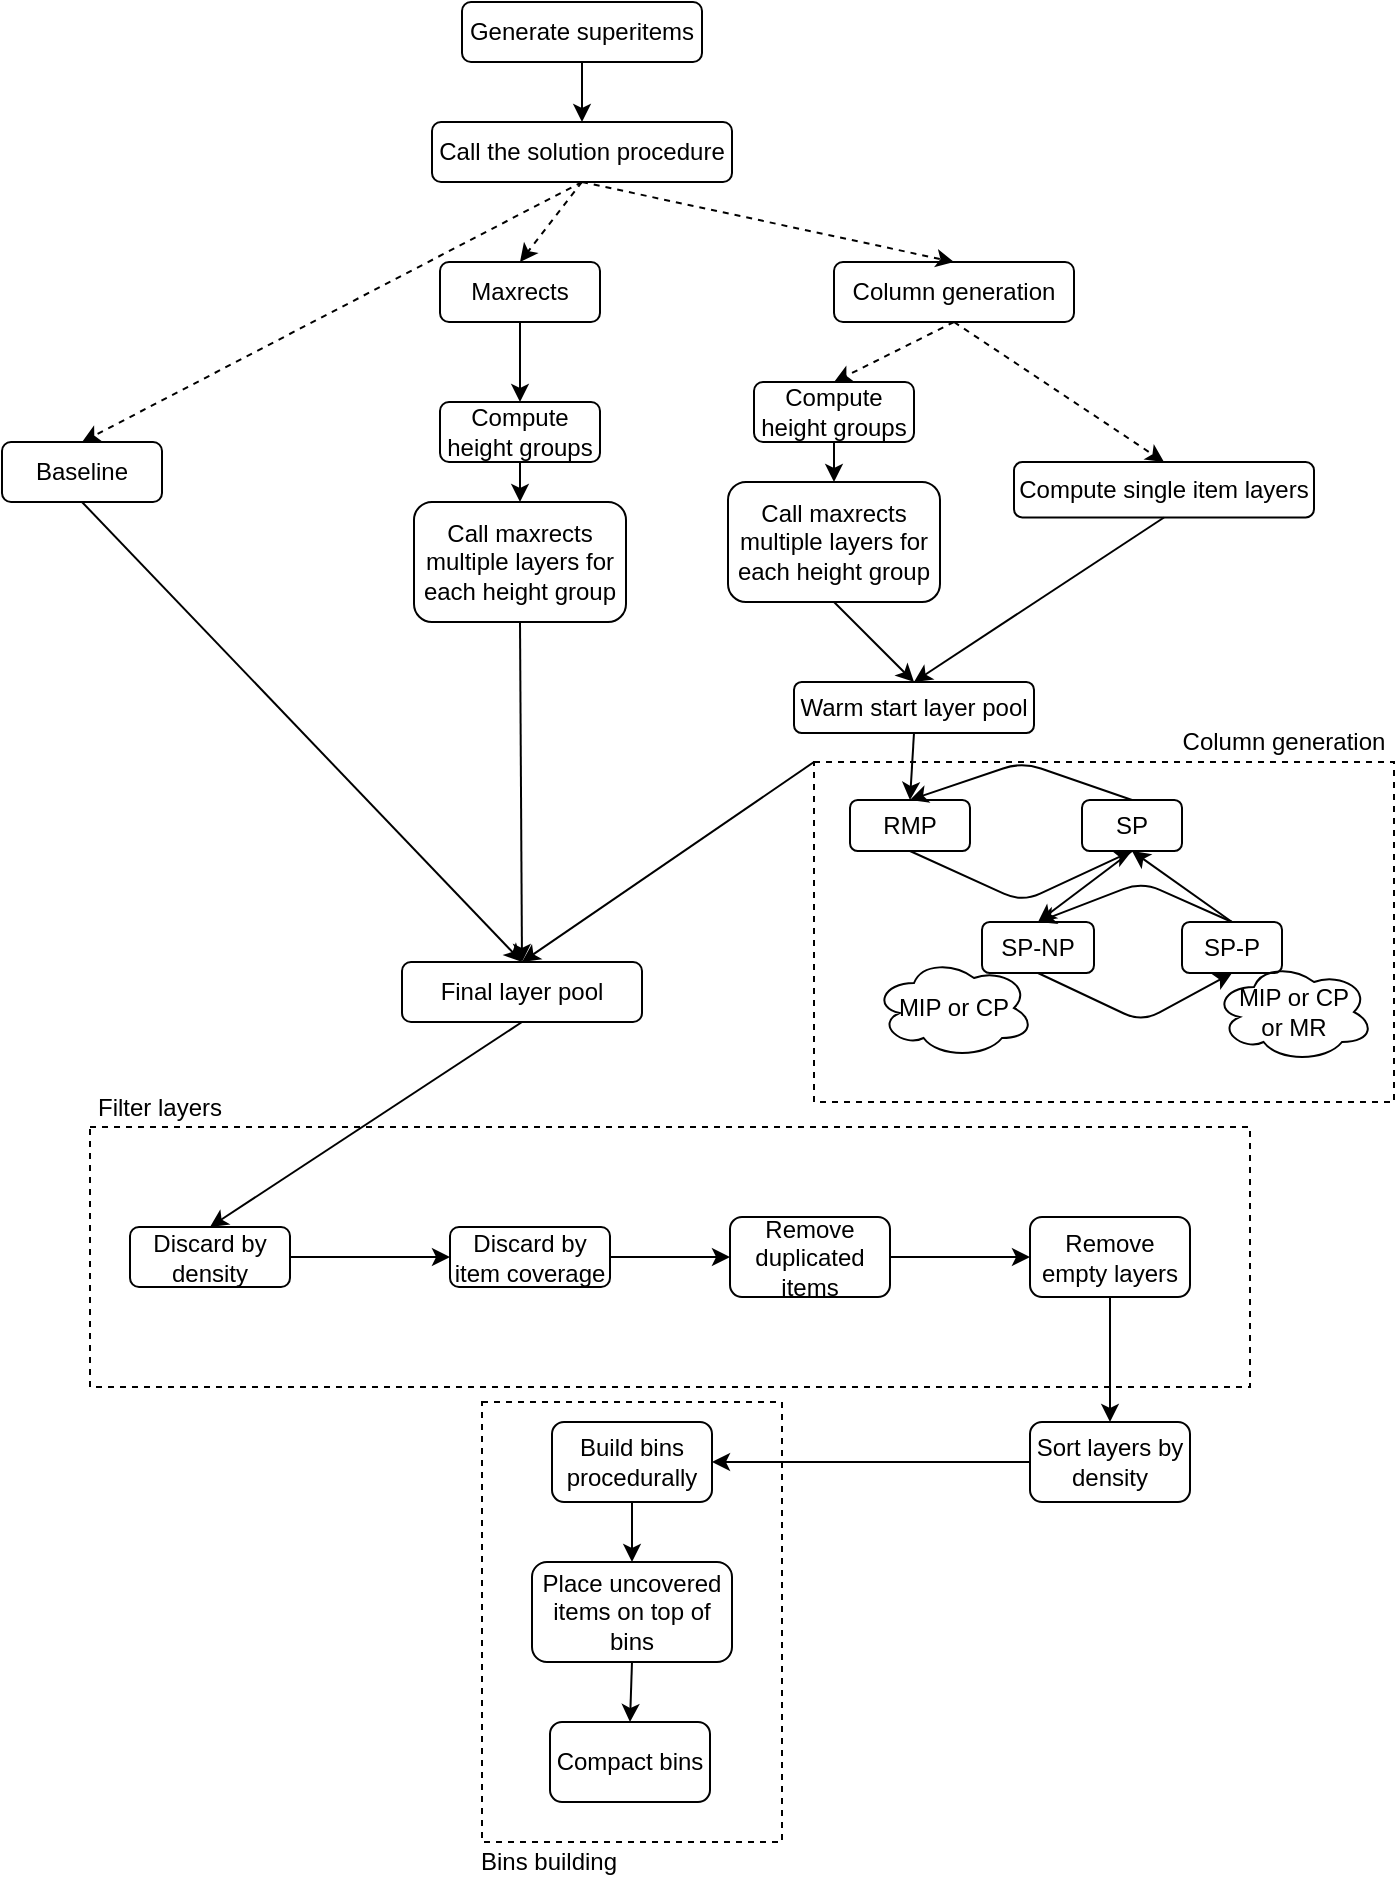 <mxfile version="13.1.3" type="device"><diagram id="C5RBs43oDa-KdzZeNtuy" name="Page-1"><mxGraphModel dx="1406" dy="727" grid="1" gridSize="10" guides="1" tooltips="1" connect="1" arrows="1" fold="1" page="1" pageScale="1" pageWidth="827" pageHeight="1169" math="0" shadow="0"><root><mxCell id="WIyWlLk6GJQsqaUBKTNV-0"/><mxCell id="WIyWlLk6GJQsqaUBKTNV-1" parent="WIyWlLk6GJQsqaUBKTNV-0"/><mxCell id="PRLwDe3-ncDmGMPci73F-35" value="" style="endArrow=classic;html=1;exitX=0.5;exitY=1;exitDx=0;exitDy=0;entryX=0.5;entryY=0;entryDx=0;entryDy=0;" edge="1" parent="WIyWlLk6GJQsqaUBKTNV-1" source="PRLwDe3-ncDmGMPci73F-34" target="PRLwDe3-ncDmGMPci73F-9"><mxGeometry width="50" height="50" relative="1" as="geometry"><mxPoint x="540" y="640" as="sourcePoint"/><mxPoint x="590" y="590" as="targetPoint"/></mxGeometry></mxCell><mxCell id="PRLwDe3-ncDmGMPci73F-24" value="" style="group" vertex="1" connectable="0" parent="WIyWlLk6GJQsqaUBKTNV-1"><mxGeometry x="124" y="730" width="580" height="142.5" as="geometry"/></mxCell><mxCell id="PRLwDe3-ncDmGMPci73F-25" value="" style="group" vertex="1" connectable="0" parent="PRLwDe3-ncDmGMPci73F-24"><mxGeometry y="-7.5" width="580" height="150" as="geometry"/></mxCell><mxCell id="PRLwDe3-ncDmGMPci73F-22" value="" style="whiteSpace=wrap;html=1;shadow=0;dashed=1;fillColor=none;" vertex="1" parent="PRLwDe3-ncDmGMPci73F-25"><mxGeometry y="20" width="580" height="130" as="geometry"/></mxCell><mxCell id="PRLwDe3-ncDmGMPci73F-23" value="Filter layers" style="text;html=1;strokeColor=none;fillColor=none;align=center;verticalAlign=middle;whiteSpace=wrap;rounded=0;shadow=0;dashed=1;" vertex="1" parent="PRLwDe3-ncDmGMPci73F-25"><mxGeometry width="70" height="20" as="geometry"/></mxCell><mxCell id="PRLwDe3-ncDmGMPci73F-12" value="Remove empty layers" style="rounded=1;whiteSpace=wrap;html=1;shadow=0;" vertex="1" parent="PRLwDe3-ncDmGMPci73F-25"><mxGeometry x="470" y="65" width="80" height="40" as="geometry"/></mxCell><mxCell id="PRLwDe3-ncDmGMPci73F-11" value="Remove duplicated items" style="rounded=1;whiteSpace=wrap;html=1;shadow=0;" vertex="1" parent="PRLwDe3-ncDmGMPci73F-25"><mxGeometry x="320" y="65" width="80" height="40" as="geometry"/></mxCell><mxCell id="PRLwDe3-ncDmGMPci73F-10" value="Discard by item coverage" style="rounded=1;whiteSpace=wrap;html=1;shadow=0;" vertex="1" parent="PRLwDe3-ncDmGMPci73F-25"><mxGeometry x="180" y="70" width="80" height="30" as="geometry"/></mxCell><mxCell id="PRLwDe3-ncDmGMPci73F-9" value="Discard by density" style="rounded=1;whiteSpace=wrap;html=1;shadow=0;" vertex="1" parent="PRLwDe3-ncDmGMPci73F-25"><mxGeometry x="20" y="70" width="80" height="30" as="geometry"/></mxCell><mxCell id="PRLwDe3-ncDmGMPci73F-26" value="" style="endArrow=classic;html=1;exitX=1;exitY=0.5;exitDx=0;exitDy=0;entryX=0;entryY=0.5;entryDx=0;entryDy=0;" edge="1" parent="PRLwDe3-ncDmGMPci73F-25" source="PRLwDe3-ncDmGMPci73F-9" target="PRLwDe3-ncDmGMPci73F-10"><mxGeometry width="50" height="50" relative="1" as="geometry"><mxPoint x="330" y="137.5" as="sourcePoint"/><mxPoint x="10" y="187.5" as="targetPoint"/></mxGeometry></mxCell><mxCell id="PRLwDe3-ncDmGMPci73F-27" value="" style="endArrow=classic;html=1;exitX=1;exitY=0.5;exitDx=0;exitDy=0;" edge="1" parent="PRLwDe3-ncDmGMPci73F-25" source="PRLwDe3-ncDmGMPci73F-10" target="PRLwDe3-ncDmGMPci73F-11"><mxGeometry width="50" height="50" relative="1" as="geometry"><mxPoint x="110" y="95" as="sourcePoint"/><mxPoint x="180" y="95" as="targetPoint"/></mxGeometry></mxCell><mxCell id="PRLwDe3-ncDmGMPci73F-28" value="" style="endArrow=classic;html=1;exitX=1;exitY=0.5;exitDx=0;exitDy=0;entryX=0;entryY=0.5;entryDx=0;entryDy=0;" edge="1" parent="PRLwDe3-ncDmGMPci73F-25" source="PRLwDe3-ncDmGMPci73F-11" target="PRLwDe3-ncDmGMPci73F-12"><mxGeometry width="50" height="50" relative="1" as="geometry"><mxPoint x="120" y="105" as="sourcePoint"/><mxPoint x="190" y="105" as="targetPoint"/></mxGeometry></mxCell><mxCell id="PRLwDe3-ncDmGMPci73F-0" value="Generate superitems" style="rounded=1;whiteSpace=wrap;html=1;" vertex="1" parent="WIyWlLk6GJQsqaUBKTNV-1"><mxGeometry x="310" y="180" width="120" height="30" as="geometry"/></mxCell><mxCell id="PRLwDe3-ncDmGMPci73F-2" value="Call the solution procedure" style="rounded=1;whiteSpace=wrap;html=1;" vertex="1" parent="WIyWlLk6GJQsqaUBKTNV-1"><mxGeometry x="295" y="240" width="150" height="30" as="geometry"/></mxCell><mxCell id="PRLwDe3-ncDmGMPci73F-3" value="Baseline" style="rounded=1;whiteSpace=wrap;html=1;" vertex="1" parent="WIyWlLk6GJQsqaUBKTNV-1"><mxGeometry x="80" y="400" width="80" height="30" as="geometry"/></mxCell><mxCell id="PRLwDe3-ncDmGMPci73F-4" value="Maxrects" style="rounded=1;whiteSpace=wrap;html=1;" vertex="1" parent="WIyWlLk6GJQsqaUBKTNV-1"><mxGeometry x="299" y="310" width="80" height="30" as="geometry"/></mxCell><mxCell id="PRLwDe3-ncDmGMPci73F-5" value="Column generation" style="rounded=1;whiteSpace=wrap;html=1;" vertex="1" parent="WIyWlLk6GJQsqaUBKTNV-1"><mxGeometry x="496" y="310" width="120" height="30" as="geometry"/></mxCell><mxCell id="PRLwDe3-ncDmGMPci73F-13" value="Sort layers by density" style="rounded=1;whiteSpace=wrap;html=1;" vertex="1" parent="WIyWlLk6GJQsqaUBKTNV-1"><mxGeometry x="594" y="890" width="80" height="40" as="geometry"/></mxCell><mxCell id="PRLwDe3-ncDmGMPci73F-18" value="" style="endArrow=classic;html=1;exitX=0.5;exitY=1;exitDx=0;exitDy=0;entryX=0.5;entryY=0;entryDx=0;entryDy=0;" edge="1" parent="WIyWlLk6GJQsqaUBKTNV-1" source="PRLwDe3-ncDmGMPci73F-0" target="PRLwDe3-ncDmGMPci73F-2"><mxGeometry width="50" height="50" relative="1" as="geometry"><mxPoint x="380" y="480" as="sourcePoint"/><mxPoint x="430" y="430" as="targetPoint"/></mxGeometry></mxCell><mxCell id="PRLwDe3-ncDmGMPci73F-19" value="" style="endArrow=classic;html=1;exitX=0.5;exitY=1;exitDx=0;exitDy=0;entryX=0.5;entryY=0;entryDx=0;entryDy=0;strokeColor=#000000;dashed=1;" edge="1" parent="WIyWlLk6GJQsqaUBKTNV-1" source="PRLwDe3-ncDmGMPci73F-2" target="PRLwDe3-ncDmGMPci73F-3"><mxGeometry width="50" height="50" relative="1" as="geometry"><mxPoint x="326" y="270" as="sourcePoint"/><mxPoint x="336" y="250" as="targetPoint"/></mxGeometry></mxCell><mxCell id="PRLwDe3-ncDmGMPci73F-20" value="" style="endArrow=classic;html=1;exitX=0.5;exitY=1;exitDx=0;exitDy=0;entryX=0.5;entryY=0;entryDx=0;entryDy=0;dashed=1;" edge="1" parent="WIyWlLk6GJQsqaUBKTNV-1" source="PRLwDe3-ncDmGMPci73F-2" target="PRLwDe3-ncDmGMPci73F-4"><mxGeometry width="50" height="50" relative="1" as="geometry"><mxPoint x="326" y="270" as="sourcePoint"/><mxPoint x="216" y="320" as="targetPoint"/></mxGeometry></mxCell><mxCell id="PRLwDe3-ncDmGMPci73F-21" value="" style="endArrow=classic;html=1;exitX=0.5;exitY=1;exitDx=0;exitDy=0;entryX=0.5;entryY=0;entryDx=0;entryDy=0;dashed=1;" edge="1" parent="WIyWlLk6GJQsqaUBKTNV-1" source="PRLwDe3-ncDmGMPci73F-2" target="PRLwDe3-ncDmGMPci73F-5"><mxGeometry width="50" height="50" relative="1" as="geometry"><mxPoint x="326" y="270" as="sourcePoint"/><mxPoint x="226" y="330" as="targetPoint"/></mxGeometry></mxCell><mxCell id="PRLwDe3-ncDmGMPci73F-29" value="" style="endArrow=classic;html=1;exitX=0.5;exitY=1;exitDx=0;exitDy=0;entryX=0.5;entryY=0;entryDx=0;entryDy=0;" edge="1" parent="WIyWlLk6GJQsqaUBKTNV-1" source="PRLwDe3-ncDmGMPci73F-12" target="PRLwDe3-ncDmGMPci73F-13"><mxGeometry width="50" height="50" relative="1" as="geometry"><mxPoint x="524" y="827.5" as="sourcePoint"/><mxPoint x="574" y="777.5" as="targetPoint"/></mxGeometry></mxCell><mxCell id="PRLwDe3-ncDmGMPci73F-30" value="" style="endArrow=classic;html=1;exitX=0;exitY=0.5;exitDx=0;exitDy=0;entryX=1;entryY=0.5;entryDx=0;entryDy=0;" edge="1" parent="WIyWlLk6GJQsqaUBKTNV-1" source="PRLwDe3-ncDmGMPci73F-13" target="PRLwDe3-ncDmGMPci73F-15"><mxGeometry width="50" height="50" relative="1" as="geometry"><mxPoint x="524" y="827.5" as="sourcePoint"/><mxPoint x="574" y="777.5" as="targetPoint"/></mxGeometry></mxCell><mxCell id="PRLwDe3-ncDmGMPci73F-34" value="Final layer pool" style="rounded=1;whiteSpace=wrap;html=1;" vertex="1" parent="WIyWlLk6GJQsqaUBKTNV-1"><mxGeometry x="280" y="660" width="120" height="30" as="geometry"/></mxCell><mxCell id="PRLwDe3-ncDmGMPci73F-37" value="Compute height groups" style="rounded=1;whiteSpace=wrap;html=1;" vertex="1" parent="WIyWlLk6GJQsqaUBKTNV-1"><mxGeometry x="299" y="380" width="80" height="30" as="geometry"/></mxCell><mxCell id="PRLwDe3-ncDmGMPci73F-38" value="Call maxrects multiple layers for each height group" style="rounded=1;whiteSpace=wrap;html=1;" vertex="1" parent="WIyWlLk6GJQsqaUBKTNV-1"><mxGeometry x="286" y="430" width="106" height="60" as="geometry"/></mxCell><mxCell id="PRLwDe3-ncDmGMPci73F-41" value="Compute height groups" style="rounded=1;whiteSpace=wrap;html=1;" vertex="1" parent="WIyWlLk6GJQsqaUBKTNV-1"><mxGeometry x="456" y="370" width="80" height="30" as="geometry"/></mxCell><mxCell id="PRLwDe3-ncDmGMPci73F-42" value="Call maxrects multiple layers for each height group" style="rounded=1;whiteSpace=wrap;html=1;" vertex="1" parent="WIyWlLk6GJQsqaUBKTNV-1"><mxGeometry x="443" y="420" width="106" height="60" as="geometry"/></mxCell><mxCell id="PRLwDe3-ncDmGMPci73F-43" value="Warm start layer pool" style="rounded=1;whiteSpace=wrap;html=1;" vertex="1" parent="WIyWlLk6GJQsqaUBKTNV-1"><mxGeometry x="476" y="520" width="120" height="25.5" as="geometry"/></mxCell><mxCell id="PRLwDe3-ncDmGMPci73F-44" value="Compute single item layers" style="rounded=1;whiteSpace=wrap;html=1;" vertex="1" parent="WIyWlLk6GJQsqaUBKTNV-1"><mxGeometry x="586" y="410" width="150" height="27.75" as="geometry"/></mxCell><mxCell id="PRLwDe3-ncDmGMPci73F-50" value="" style="endArrow=classic;html=1;exitX=0.5;exitY=1;exitDx=0;exitDy=0;entryX=0.5;entryY=0;entryDx=0;entryDy=0;" edge="1" parent="WIyWlLk6GJQsqaUBKTNV-1" source="PRLwDe3-ncDmGMPci73F-4" target="PRLwDe3-ncDmGMPci73F-37"><mxGeometry width="50" height="50" relative="1" as="geometry"><mxPoint x="496" y="580" as="sourcePoint"/><mxPoint x="546" y="530" as="targetPoint"/></mxGeometry></mxCell><mxCell id="PRLwDe3-ncDmGMPci73F-51" value="" style="endArrow=classic;html=1;exitX=0.5;exitY=1;exitDx=0;exitDy=0;entryX=0.5;entryY=0;entryDx=0;entryDy=0;" edge="1" parent="WIyWlLk6GJQsqaUBKTNV-1" source="PRLwDe3-ncDmGMPci73F-37" target="PRLwDe3-ncDmGMPci73F-38"><mxGeometry width="50" height="50" relative="1" as="geometry"><mxPoint x="336" y="350" as="sourcePoint"/><mxPoint x="336" y="382.25" as="targetPoint"/></mxGeometry></mxCell><mxCell id="PRLwDe3-ncDmGMPci73F-52" value="" style="endArrow=classic;html=1;exitX=0.5;exitY=1;exitDx=0;exitDy=0;entryX=0.5;entryY=0;entryDx=0;entryDy=0;" edge="1" parent="WIyWlLk6GJQsqaUBKTNV-1" source="PRLwDe3-ncDmGMPci73F-38" target="PRLwDe3-ncDmGMPci73F-34"><mxGeometry width="50" height="50" relative="1" as="geometry"><mxPoint x="496" y="520" as="sourcePoint"/><mxPoint x="546" y="470" as="targetPoint"/></mxGeometry></mxCell><mxCell id="PRLwDe3-ncDmGMPci73F-53" value="" style="endArrow=classic;html=1;exitX=0.5;exitY=1;exitDx=0;exitDy=0;entryX=0.5;entryY=0;entryDx=0;entryDy=0;dashed=1;" edge="1" parent="WIyWlLk6GJQsqaUBKTNV-1" source="PRLwDe3-ncDmGMPci73F-5" target="PRLwDe3-ncDmGMPci73F-41"><mxGeometry width="50" height="50" relative="1" as="geometry"><mxPoint x="496" y="520" as="sourcePoint"/><mxPoint x="546" y="470" as="targetPoint"/></mxGeometry></mxCell><mxCell id="PRLwDe3-ncDmGMPci73F-54" value="" style="endArrow=classic;html=1;exitX=0.5;exitY=1;exitDx=0;exitDy=0;entryX=0.5;entryY=0;entryDx=0;entryDy=0;dashed=1;" edge="1" parent="WIyWlLk6GJQsqaUBKTNV-1" source="PRLwDe3-ncDmGMPci73F-5" target="PRLwDe3-ncDmGMPci73F-44"><mxGeometry width="50" height="50" relative="1" as="geometry"><mxPoint x="566" y="350" as="sourcePoint"/><mxPoint x="506" y="380" as="targetPoint"/></mxGeometry></mxCell><mxCell id="PRLwDe3-ncDmGMPci73F-55" value="" style="endArrow=classic;html=1;exitX=0.5;exitY=1;exitDx=0;exitDy=0;entryX=0.5;entryY=0;entryDx=0;entryDy=0;" edge="1" parent="WIyWlLk6GJQsqaUBKTNV-1" source="PRLwDe3-ncDmGMPci73F-41" target="PRLwDe3-ncDmGMPci73F-42"><mxGeometry width="50" height="50" relative="1" as="geometry"><mxPoint x="496" y="520" as="sourcePoint"/><mxPoint x="546" y="470" as="targetPoint"/></mxGeometry></mxCell><mxCell id="PRLwDe3-ncDmGMPci73F-56" value="" style="endArrow=classic;html=1;exitX=0.5;exitY=1;exitDx=0;exitDy=0;entryX=0.5;entryY=0;entryDx=0;entryDy=0;" edge="1" parent="WIyWlLk6GJQsqaUBKTNV-1" source="PRLwDe3-ncDmGMPci73F-44" target="PRLwDe3-ncDmGMPci73F-43"><mxGeometry width="50" height="50" relative="1" as="geometry"><mxPoint x="496" y="520" as="sourcePoint"/><mxPoint x="546" y="470" as="targetPoint"/></mxGeometry></mxCell><mxCell id="PRLwDe3-ncDmGMPci73F-68" value="" style="endArrow=classic;html=1;strokeColor=#000000;exitX=0.5;exitY=1;exitDx=0;exitDy=0;entryX=0.5;entryY=0;entryDx=0;entryDy=0;" edge="1" parent="WIyWlLk6GJQsqaUBKTNV-1" source="PRLwDe3-ncDmGMPci73F-42" target="PRLwDe3-ncDmGMPci73F-43"><mxGeometry width="50" height="50" relative="1" as="geometry"><mxPoint x="486" y="670" as="sourcePoint"/><mxPoint x="536" y="620" as="targetPoint"/></mxGeometry></mxCell><mxCell id="PRLwDe3-ncDmGMPci73F-81" value="Column generation" style="text;html=1;strokeColor=none;fillColor=none;align=center;verticalAlign=middle;whiteSpace=wrap;rounded=0;shadow=0;dashed=1;" vertex="1" parent="WIyWlLk6GJQsqaUBKTNV-1"><mxGeometry x="666" y="540" width="110" height="20" as="geometry"/></mxCell><mxCell id="PRLwDe3-ncDmGMPci73F-82" value="" style="group" vertex="1" connectable="0" parent="WIyWlLk6GJQsqaUBKTNV-1"><mxGeometry x="486" y="560" width="290" height="170" as="geometry"/></mxCell><mxCell id="PRLwDe3-ncDmGMPci73F-80" value="" style="rounded=0;whiteSpace=wrap;html=1;shadow=0;fillColor=none;dashed=1;" vertex="1" parent="PRLwDe3-ncDmGMPci73F-82"><mxGeometry width="290" height="170" as="geometry"/></mxCell><mxCell id="PRLwDe3-ncDmGMPci73F-46" value="RMP" style="rounded=1;whiteSpace=wrap;html=1;" vertex="1" parent="PRLwDe3-ncDmGMPci73F-82"><mxGeometry x="18" y="19" width="60" height="25.5" as="geometry"/></mxCell><mxCell id="PRLwDe3-ncDmGMPci73F-47" value="SP" style="rounded=1;whiteSpace=wrap;html=1;" vertex="1" parent="PRLwDe3-ncDmGMPci73F-82"><mxGeometry x="134" y="19" width="50" height="25.5" as="geometry"/></mxCell><mxCell id="PRLwDe3-ncDmGMPci73F-48" value="SP-NP" style="rounded=1;whiteSpace=wrap;html=1;" vertex="1" parent="PRLwDe3-ncDmGMPci73F-82"><mxGeometry x="84" y="80" width="56" height="25.5" as="geometry"/></mxCell><mxCell id="PRLwDe3-ncDmGMPci73F-49" value="SP-P" style="rounded=1;whiteSpace=wrap;html=1;" vertex="1" parent="PRLwDe3-ncDmGMPci73F-82"><mxGeometry x="184" y="80" width="50" height="25.5" as="geometry"/></mxCell><mxCell id="PRLwDe3-ncDmGMPci73F-57" value="" style="endArrow=classic;html=1;exitX=0.5;exitY=1;exitDx=0;exitDy=0;entryX=0.5;entryY=0;entryDx=0;entryDy=0;" edge="1" parent="PRLwDe3-ncDmGMPci73F-82" source="PRLwDe3-ncDmGMPci73F-43" target="PRLwDe3-ncDmGMPci73F-46"><mxGeometry width="50" height="50" relative="1" as="geometry"><mxPoint x="-36" y="-20" as="sourcePoint"/><mxPoint x="14" y="-70" as="targetPoint"/></mxGeometry></mxCell><mxCell id="PRLwDe3-ncDmGMPci73F-58" value="" style="endArrow=classic;html=1;strokeColor=#000000;exitX=0.5;exitY=0;exitDx=0;exitDy=0;entryX=0.5;entryY=0;entryDx=0;entryDy=0;" edge="1" parent="PRLwDe3-ncDmGMPci73F-82" source="PRLwDe3-ncDmGMPci73F-49" target="PRLwDe3-ncDmGMPci73F-48"><mxGeometry width="50" height="50" relative="1" as="geometry"><mxPoint x="-46" y="150" as="sourcePoint"/><mxPoint x="4" y="100" as="targetPoint"/><Array as="points"><mxPoint x="164" y="60"/></Array></mxGeometry></mxCell><mxCell id="PRLwDe3-ncDmGMPci73F-59" value="" style="endArrow=classic;html=1;strokeColor=#000000;exitX=0.5;exitY=1;exitDx=0;exitDy=0;entryX=0.5;entryY=1;entryDx=0;entryDy=0;" edge="1" parent="PRLwDe3-ncDmGMPci73F-82" source="PRLwDe3-ncDmGMPci73F-48" target="PRLwDe3-ncDmGMPci73F-49"><mxGeometry width="50" height="50" relative="1" as="geometry"><mxPoint x="219" y="90" as="sourcePoint"/><mxPoint x="122" y="90" as="targetPoint"/><Array as="points"><mxPoint x="164" y="130"/></Array></mxGeometry></mxCell><mxCell id="PRLwDe3-ncDmGMPci73F-60" value="" style="endArrow=classic;html=1;strokeColor=#000000;exitX=0.5;exitY=1;exitDx=0;exitDy=0;entryX=0.5;entryY=0;entryDx=0;entryDy=0;" edge="1" parent="PRLwDe3-ncDmGMPci73F-82" source="PRLwDe3-ncDmGMPci73F-47" target="PRLwDe3-ncDmGMPci73F-48"><mxGeometry width="50" height="50" relative="1" as="geometry"><mxPoint x="-46" y="150" as="sourcePoint"/><mxPoint x="4" y="100" as="targetPoint"/></mxGeometry></mxCell><mxCell id="PRLwDe3-ncDmGMPci73F-61" value="" style="endArrow=classic;html=1;strokeColor=#000000;exitX=0.5;exitY=0;exitDx=0;exitDy=0;entryX=0.5;entryY=1;entryDx=0;entryDy=0;" edge="1" parent="PRLwDe3-ncDmGMPci73F-82" source="PRLwDe3-ncDmGMPci73F-49" target="PRLwDe3-ncDmGMPci73F-47"><mxGeometry width="50" height="50" relative="1" as="geometry"><mxPoint x="169" y="54.5" as="sourcePoint"/><mxPoint x="122" y="90" as="targetPoint"/></mxGeometry></mxCell><mxCell id="PRLwDe3-ncDmGMPci73F-62" value="" style="endArrow=classic;html=1;strokeColor=#000000;exitX=0.5;exitY=0;exitDx=0;exitDy=0;entryX=0.5;entryY=0;entryDx=0;entryDy=0;" edge="1" parent="PRLwDe3-ncDmGMPci73F-82" source="PRLwDe3-ncDmGMPci73F-47" target="PRLwDe3-ncDmGMPci73F-46"><mxGeometry width="50" height="50" relative="1" as="geometry"><mxPoint x="-46" y="150" as="sourcePoint"/><mxPoint x="4" y="100" as="targetPoint"/><Array as="points"><mxPoint x="104"/></Array></mxGeometry></mxCell><mxCell id="PRLwDe3-ncDmGMPci73F-63" value="" style="endArrow=classic;html=1;strokeColor=#000000;exitX=0.5;exitY=1;exitDx=0;exitDy=0;entryX=0.5;entryY=1;entryDx=0;entryDy=0;" edge="1" parent="PRLwDe3-ncDmGMPci73F-82" source="PRLwDe3-ncDmGMPci73F-46" target="PRLwDe3-ncDmGMPci73F-47"><mxGeometry width="50" height="50" relative="1" as="geometry"><mxPoint x="169" y="29" as="sourcePoint"/><mxPoint x="58" y="29" as="targetPoint"/><Array as="points"><mxPoint x="104" y="70"/></Array></mxGeometry></mxCell><mxCell id="PRLwDe3-ncDmGMPci73F-66" value="MIP or CP" style="ellipse;shape=cloud;whiteSpace=wrap;html=1;shadow=0;fillColor=none;" vertex="1" parent="PRLwDe3-ncDmGMPci73F-82"><mxGeometry x="30" y="98" width="80" height="50" as="geometry"/></mxCell><mxCell id="PRLwDe3-ncDmGMPci73F-67" value="MIP or CP&lt;br&gt;or MR" style="ellipse;shape=cloud;whiteSpace=wrap;html=1;shadow=0;fillColor=none;" vertex="1" parent="PRLwDe3-ncDmGMPci73F-82"><mxGeometry x="200" y="100" width="80" height="50" as="geometry"/></mxCell><mxCell id="PRLwDe3-ncDmGMPci73F-83" value="" style="endArrow=classic;html=1;strokeColor=#000000;exitX=0;exitY=0;exitDx=0;exitDy=0;entryX=0.5;entryY=0;entryDx=0;entryDy=0;" edge="1" parent="WIyWlLk6GJQsqaUBKTNV-1" source="PRLwDe3-ncDmGMPci73F-80" target="PRLwDe3-ncDmGMPci73F-34"><mxGeometry width="50" height="50" relative="1" as="geometry"><mxPoint x="486" y="620" as="sourcePoint"/><mxPoint x="536" y="570" as="targetPoint"/></mxGeometry></mxCell><mxCell id="PRLwDe3-ncDmGMPci73F-84" value="" style="endArrow=classic;html=1;strokeColor=#000000;exitX=0.5;exitY=1;exitDx=0;exitDy=0;entryX=0.5;entryY=0;entryDx=0;entryDy=0;" edge="1" parent="WIyWlLk6GJQsqaUBKTNV-1" source="PRLwDe3-ncDmGMPci73F-3" target="PRLwDe3-ncDmGMPci73F-34"><mxGeometry width="50" height="50" relative="1" as="geometry"><mxPoint x="486" y="610" as="sourcePoint"/><mxPoint x="536" y="560" as="targetPoint"/></mxGeometry></mxCell><mxCell id="PRLwDe3-ncDmGMPci73F-87" value="" style="group" vertex="1" connectable="0" parent="WIyWlLk6GJQsqaUBKTNV-1"><mxGeometry x="317" y="880" width="153" height="240" as="geometry"/></mxCell><mxCell id="PRLwDe3-ncDmGMPci73F-16" value="Place uncovered items on top of bins" style="rounded=1;whiteSpace=wrap;html=1;" vertex="1" parent="PRLwDe3-ncDmGMPci73F-87"><mxGeometry x="28" y="80" width="100" height="50" as="geometry"/></mxCell><mxCell id="PRLwDe3-ncDmGMPci73F-17" value="Compact bins" style="rounded=1;whiteSpace=wrap;html=1;" vertex="1" parent="PRLwDe3-ncDmGMPci73F-87"><mxGeometry x="37" y="160" width="80" height="40" as="geometry"/></mxCell><mxCell id="PRLwDe3-ncDmGMPci73F-31" value="" style="endArrow=classic;html=1;exitX=0.5;exitY=1;exitDx=0;exitDy=0;entryX=0.5;entryY=0;entryDx=0;entryDy=0;" edge="1" parent="PRLwDe3-ncDmGMPci73F-87" source="PRLwDe3-ncDmGMPci73F-15" target="PRLwDe3-ncDmGMPci73F-16"><mxGeometry width="50" height="50" relative="1" as="geometry"><mxPoint x="7" y="-35" as="sourcePoint"/><mxPoint x="77" y="-35" as="targetPoint"/></mxGeometry></mxCell><mxCell id="PRLwDe3-ncDmGMPci73F-32" value="" style="endArrow=classic;html=1;exitX=0.5;exitY=1;exitDx=0;exitDy=0;entryX=0.5;entryY=0;entryDx=0;entryDy=0;" edge="1" parent="PRLwDe3-ncDmGMPci73F-87" source="PRLwDe3-ncDmGMPci73F-16" target="PRLwDe3-ncDmGMPci73F-17"><mxGeometry width="50" height="50" relative="1" as="geometry"><mxPoint x="17" y="-25" as="sourcePoint"/><mxPoint x="87" y="-25" as="targetPoint"/></mxGeometry></mxCell><mxCell id="PRLwDe3-ncDmGMPci73F-85" value="" style="rounded=0;whiteSpace=wrap;html=1;shadow=0;dashed=1;fillColor=none;" vertex="1" parent="PRLwDe3-ncDmGMPci73F-87"><mxGeometry x="3" width="150" height="220" as="geometry"/></mxCell><mxCell id="PRLwDe3-ncDmGMPci73F-86" value="Bins building" style="text;html=1;strokeColor=none;fillColor=none;align=center;verticalAlign=middle;whiteSpace=wrap;rounded=0;shadow=0;dashed=1;" vertex="1" parent="PRLwDe3-ncDmGMPci73F-87"><mxGeometry y="220" width="73" height="20" as="geometry"/></mxCell><mxCell id="PRLwDe3-ncDmGMPci73F-15" value="Build bins procedurally" style="rounded=1;whiteSpace=wrap;html=1;" vertex="1" parent="PRLwDe3-ncDmGMPci73F-87"><mxGeometry x="38" y="10" width="80" height="40" as="geometry"/></mxCell></root></mxGraphModel></diagram></mxfile>